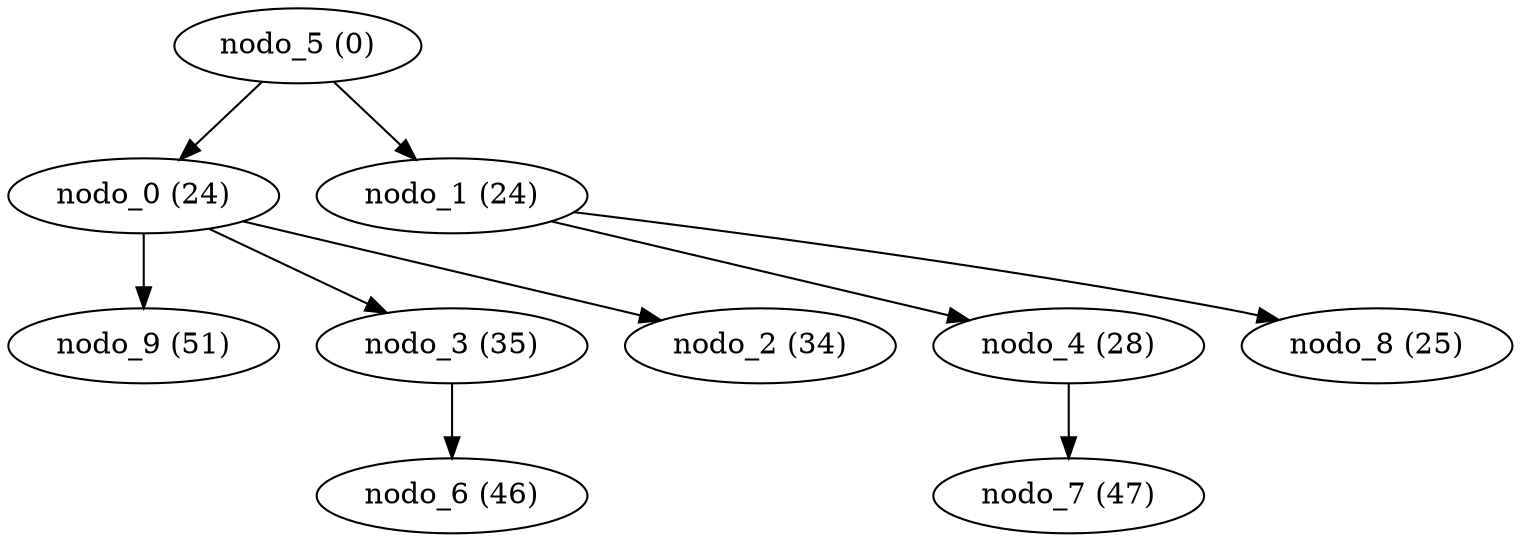 digraph Dorogovtsev_Mendes_nodes_10_Dijkstra_nodeSource_5 {
"nodo_9 (51)";
"nodo_0 (24)";
"nodo_7 (47)";
"nodo_4 (28)";
"nodo_6 (46)";
"nodo_3 (35)";
"nodo_2 (34)";
"nodo_1 (24)";
"nodo_8 (25)";
"nodo_5 (0)";
"nodo_0 (24)" -> "nodo_9 (51)" [weight=27];
"nodo_4 (28)" -> "nodo_7 (47)" [weight=19];
"nodo_3 (35)" -> "nodo_6 (46)" [weight=11];
"nodo_0 (24)" -> "nodo_3 (35)" [weight=11];
"nodo_0 (24)" -> "nodo_2 (34)" [weight=10];
"nodo_1 (24)" -> "nodo_4 (28)" [weight=4];
"nodo_1 (24)" -> "nodo_8 (25)" [weight=1];
"nodo_5 (0)" -> "nodo_1 (24)" [weight=24];
"nodo_5 (0)" -> "nodo_0 (24)" [weight=24];
}